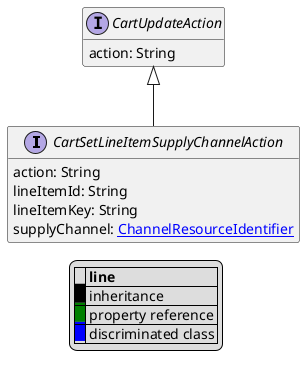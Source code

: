 @startuml

hide empty fields
hide empty methods
legend
|= |= line |
|<back:black>   </back>| inheritance |
|<back:green>   </back>| property reference |
|<back:blue>   </back>| discriminated class |
endlegend
interface CartSetLineItemSupplyChannelAction [[CartSetLineItemSupplyChannelAction.svg]] extends CartUpdateAction {
    action: String
    lineItemId: String
    lineItemKey: String
    supplyChannel: [[ChannelResourceIdentifier.svg ChannelResourceIdentifier]]
}
interface CartUpdateAction [[CartUpdateAction.svg]]  {
    action: String
}





@enduml
